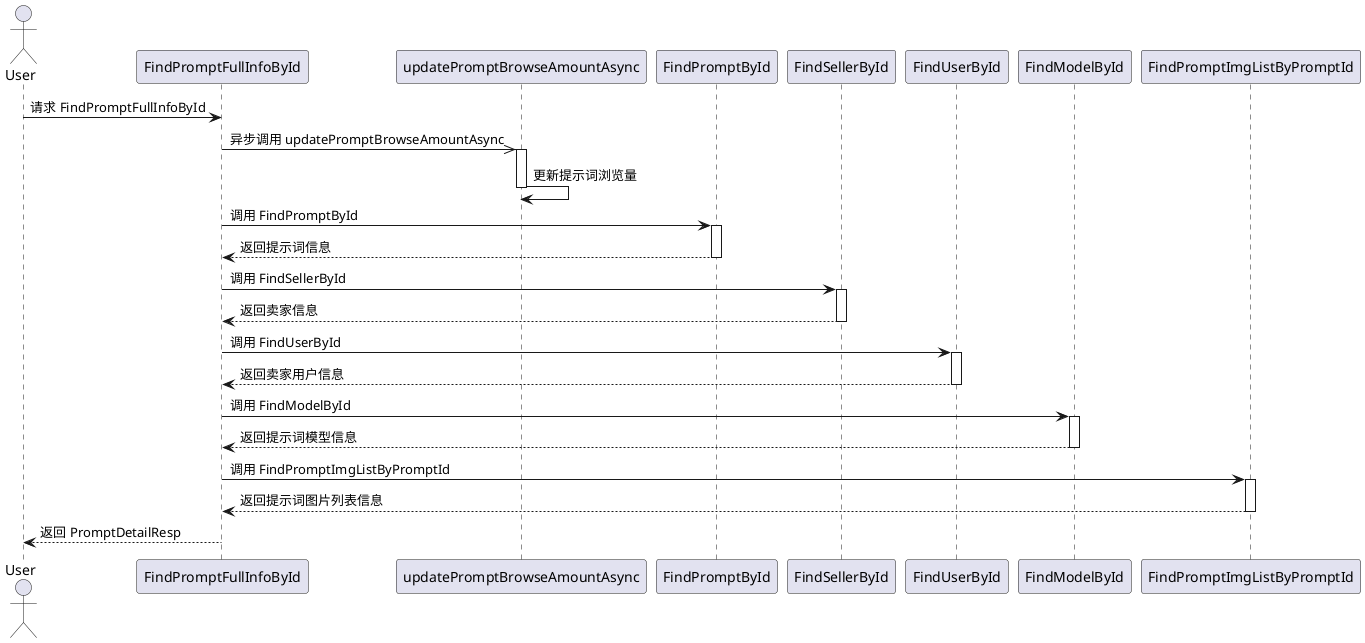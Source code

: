 @startuml
actor User
participant FindPromptFullInfoById
participant updatePromptBrowseAmountAsync
participant FindPromptById
participant FindSellerById
participant FindUserById
participant FindModelById
participant FindPromptImgListByPromptId

User -> FindPromptFullInfoById: 请求 FindPromptFullInfoById
FindPromptFullInfoById ->> updatePromptBrowseAmountAsync: 异步调用 updatePromptBrowseAmountAsync
activate updatePromptBrowseAmountAsync
updatePromptBrowseAmountAsync -> updatePromptBrowseAmountAsync: 更新提示词浏览量
deactivate updatePromptBrowseAmountAsync
FindPromptFullInfoById -> FindPromptById: 调用 FindPromptById
activate FindPromptById
FindPromptById --> FindPromptFullInfoById: 返回提示词信息
deactivate FindPromptById
FindPromptFullInfoById -> FindSellerById: 调用 FindSellerById
activate FindSellerById
FindSellerById --> FindPromptFullInfoById: 返回卖家信息
deactivate FindSellerById
FindPromptFullInfoById -> FindUserById: 调用 FindUserById
activate FindUserById
FindUserById --> FindPromptFullInfoById: 返回卖家用户信息
deactivate FindUserById
FindPromptFullInfoById -> FindModelById: 调用 FindModelById
activate FindModelById
FindModelById --> FindPromptFullInfoById: 返回提示词模型信息
deactivate FindModelById
FindPromptFullInfoById -> FindPromptImgListByPromptId: 调用 FindPromptImgListByPromptId
activate FindPromptImgListByPromptId
FindPromptImgListByPromptId --> FindPromptFullInfoById: 返回提示词图片列表信息
deactivate FindPromptImgListByPromptId
FindPromptFullInfoById --> User: 返回 PromptDetailResp
@enduml
